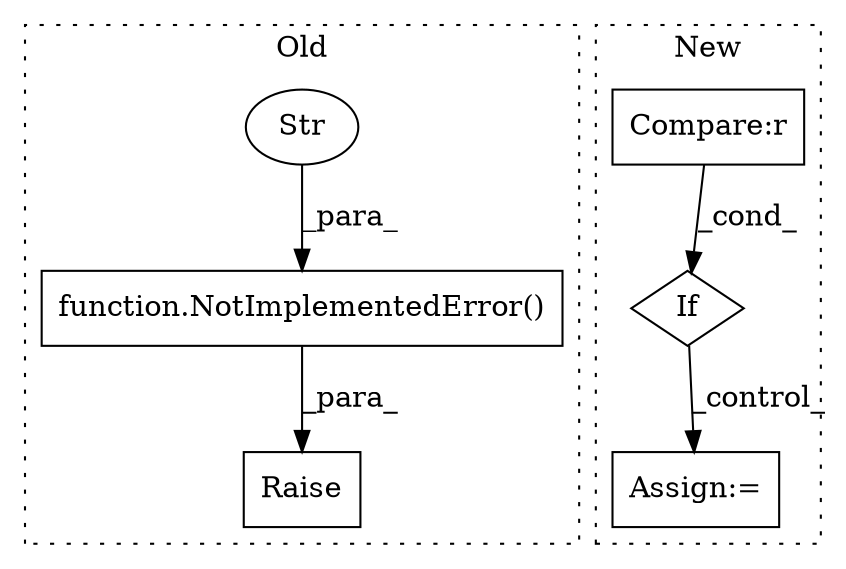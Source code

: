 digraph G {
subgraph cluster0 {
1 [label="function.NotImplementedError()" a="75" s="496,533" l="20,1" shape="box"];
3 [label="Str" a="66" s="516" l="17" shape="ellipse"];
4 [label="Raise" a="91" s="490" l="6" shape="box"];
label = "Old";
style="dotted";
}
subgraph cluster1 {
2 [label="If" a="96" s="1789,1800" l="3,18" shape="diamond"];
5 [label="Compare:r" a="40" s="1792" l="8" shape="box"];
6 [label="Assign:=" a="68" s="1819" l="3" shape="box"];
label = "New";
style="dotted";
}
1 -> 4 [label="_para_"];
2 -> 6 [label="_control_"];
3 -> 1 [label="_para_"];
5 -> 2 [label="_cond_"];
}